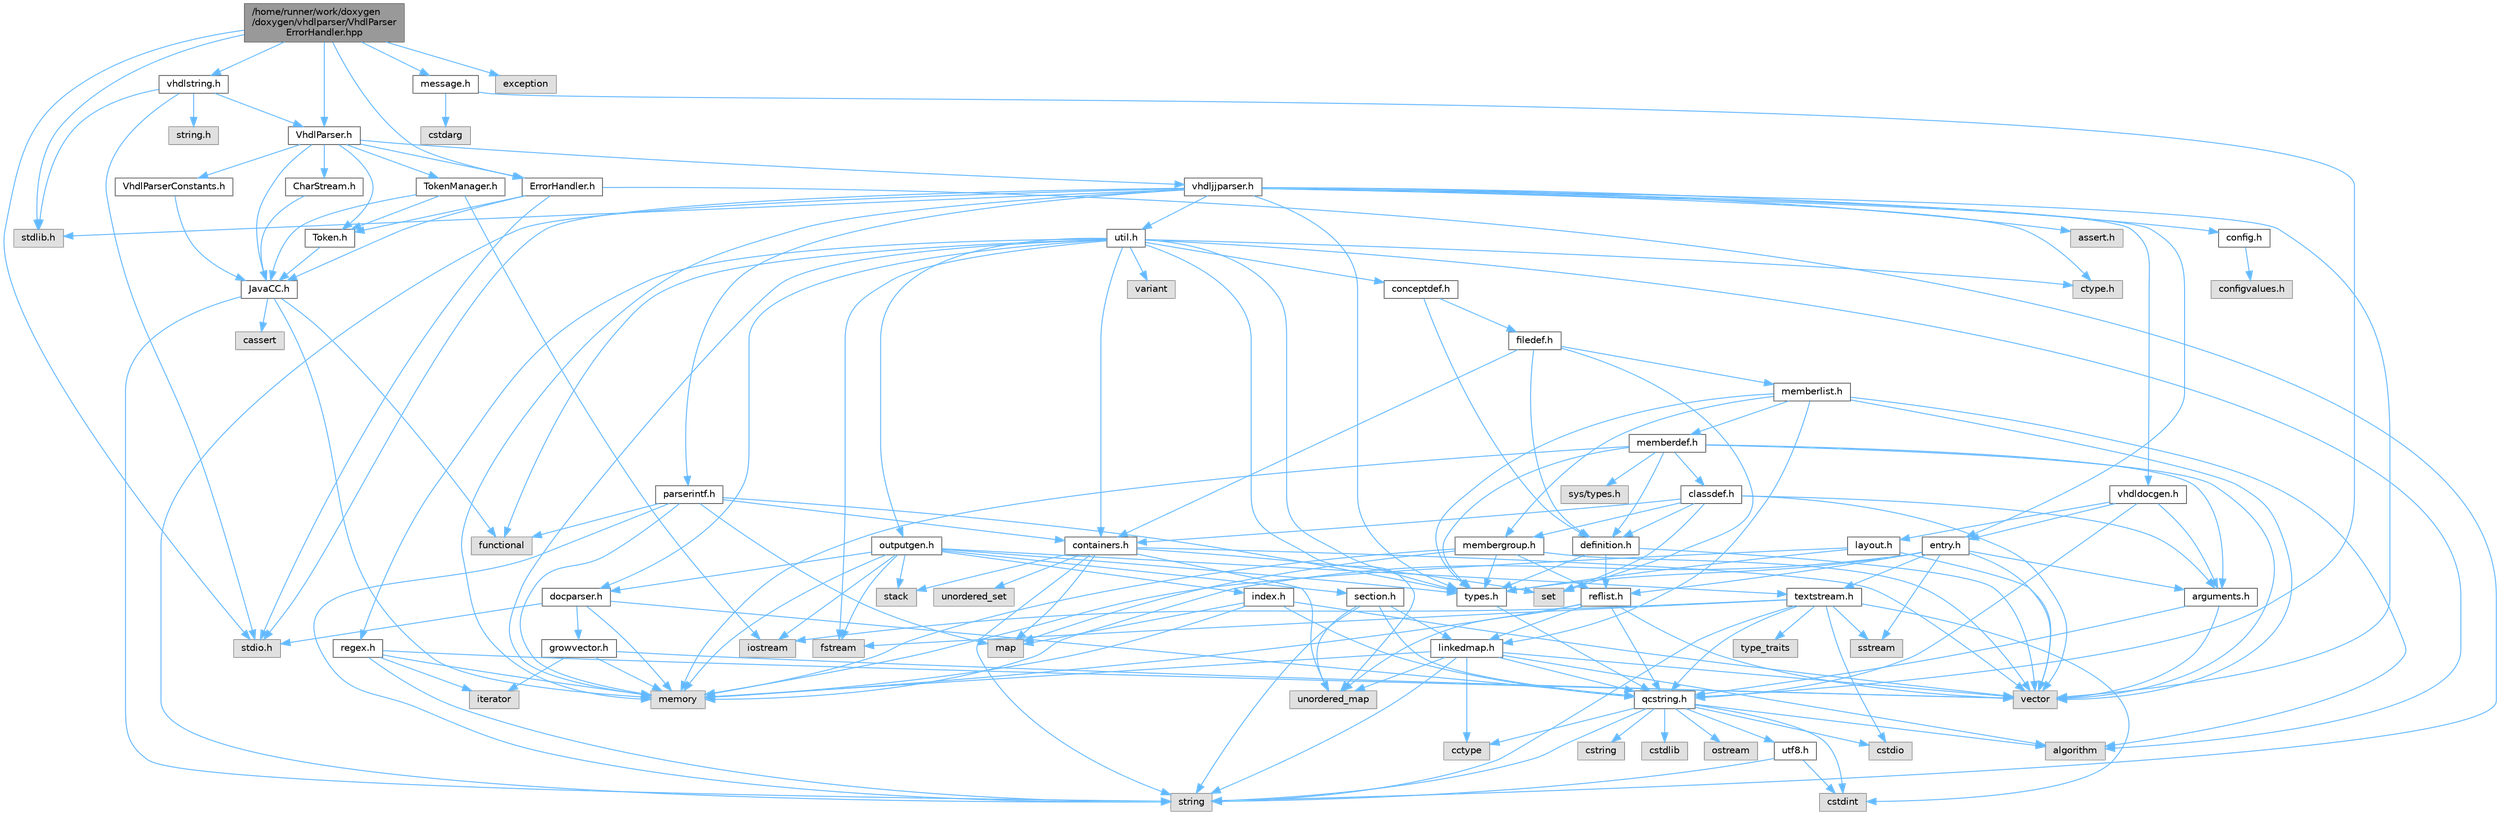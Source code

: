 digraph "/home/runner/work/doxygen/doxygen/vhdlparser/VhdlParserErrorHandler.hpp"
{
 // INTERACTIVE_SVG=YES
 // LATEX_PDF_SIZE
  bgcolor="transparent";
  edge [fontname=Helvetica,fontsize=10,labelfontname=Helvetica,labelfontsize=10];
  node [fontname=Helvetica,fontsize=10,shape=box,height=0.2,width=0.4];
  Node1 [label="/home/runner/work/doxygen\l/doxygen/vhdlparser/VhdlParser\lErrorHandler.hpp",height=0.2,width=0.4,color="gray40", fillcolor="grey60", style="filled", fontcolor="black",tooltip=" "];
  Node1 -> Node2 [color="steelblue1",style="solid"];
  Node2 [label="stdio.h",height=0.2,width=0.4,color="grey60", fillcolor="#E0E0E0", style="filled",tooltip=" "];
  Node1 -> Node3 [color="steelblue1",style="solid"];
  Node3 [label="stdlib.h",height=0.2,width=0.4,color="grey60", fillcolor="#E0E0E0", style="filled",tooltip=" "];
  Node1 -> Node4 [color="steelblue1",style="solid"];
  Node4 [label="exception",height=0.2,width=0.4,color="grey60", fillcolor="#E0E0E0", style="filled",tooltip=" "];
  Node1 -> Node5 [color="steelblue1",style="solid"];
  Node5 [label="VhdlParser.h",height=0.2,width=0.4,color="grey40", fillcolor="white", style="filled",URL="$d5/df9/_vhdl_parser_8h.html",tooltip=" "];
  Node5 -> Node6 [color="steelblue1",style="solid"];
  Node6 [label="JavaCC.h",height=0.2,width=0.4,color="grey40", fillcolor="white", style="filled",URL="$d1/d2f/_java_c_c_8h.html",tooltip=" "];
  Node6 -> Node7 [color="steelblue1",style="solid"];
  Node7 [label="string",height=0.2,width=0.4,color="grey60", fillcolor="#E0E0E0", style="filled",tooltip=" "];
  Node6 -> Node8 [color="steelblue1",style="solid"];
  Node8 [label="memory",height=0.2,width=0.4,color="grey60", fillcolor="#E0E0E0", style="filled",tooltip=" "];
  Node6 -> Node9 [color="steelblue1",style="solid"];
  Node9 [label="cassert",height=0.2,width=0.4,color="grey60", fillcolor="#E0E0E0", style="filled",tooltip=" "];
  Node6 -> Node10 [color="steelblue1",style="solid"];
  Node10 [label="functional",height=0.2,width=0.4,color="grey60", fillcolor="#E0E0E0", style="filled",tooltip=" "];
  Node5 -> Node11 [color="steelblue1",style="solid"];
  Node11 [label="CharStream.h",height=0.2,width=0.4,color="grey40", fillcolor="white", style="filled",URL="$df/ddf/_char_stream_8h.html",tooltip=" "];
  Node11 -> Node6 [color="steelblue1",style="solid"];
  Node5 -> Node12 [color="steelblue1",style="solid"];
  Node12 [label="Token.h",height=0.2,width=0.4,color="grey40", fillcolor="white", style="filled",URL="$dd/dcd/_token_8h.html",tooltip=" "];
  Node12 -> Node6 [color="steelblue1",style="solid"];
  Node5 -> Node13 [color="steelblue1",style="solid"];
  Node13 [label="TokenManager.h",height=0.2,width=0.4,color="grey40", fillcolor="white", style="filled",URL="$d4/df9/_token_manager_8h.html",tooltip=" "];
  Node13 -> Node14 [color="steelblue1",style="solid"];
  Node14 [label="iostream",height=0.2,width=0.4,color="grey60", fillcolor="#E0E0E0", style="filled",tooltip=" "];
  Node13 -> Node6 [color="steelblue1",style="solid"];
  Node13 -> Node12 [color="steelblue1",style="solid"];
  Node5 -> Node15 [color="steelblue1",style="solid"];
  Node15 [label="vhdljjparser.h",height=0.2,width=0.4,color="grey40", fillcolor="white", style="filled",URL="$d2/d55/vhdljjparser_8h.html",tooltip=" "];
  Node15 -> Node16 [color="steelblue1",style="solid"];
  Node16 [label="vector",height=0.2,width=0.4,color="grey60", fillcolor="#E0E0E0", style="filled",tooltip=" "];
  Node15 -> Node8 [color="steelblue1",style="solid"];
  Node15 -> Node7 [color="steelblue1",style="solid"];
  Node15 -> Node17 [color="steelblue1",style="solid"];
  Node17 [label="parserintf.h",height=0.2,width=0.4,color="grey40", fillcolor="white", style="filled",URL="$da/d55/parserintf_8h.html",tooltip=" "];
  Node17 -> Node10 [color="steelblue1",style="solid"];
  Node17 -> Node8 [color="steelblue1",style="solid"];
  Node17 -> Node18 [color="steelblue1",style="solid"];
  Node18 [label="map",height=0.2,width=0.4,color="grey60", fillcolor="#E0E0E0", style="filled",tooltip=" "];
  Node17 -> Node7 [color="steelblue1",style="solid"];
  Node17 -> Node19 [color="steelblue1",style="solid"];
  Node19 [label="types.h",height=0.2,width=0.4,color="grey40", fillcolor="white", style="filled",URL="$d9/d49/types_8h.html",tooltip="This file contains a number of basic enums and types."];
  Node19 -> Node20 [color="steelblue1",style="solid"];
  Node20 [label="qcstring.h",height=0.2,width=0.4,color="grey40", fillcolor="white", style="filled",URL="$d7/d5c/qcstring_8h.html",tooltip=" "];
  Node20 -> Node7 [color="steelblue1",style="solid"];
  Node20 -> Node21 [color="steelblue1",style="solid"];
  Node21 [label="algorithm",height=0.2,width=0.4,color="grey60", fillcolor="#E0E0E0", style="filled",tooltip=" "];
  Node20 -> Node22 [color="steelblue1",style="solid"];
  Node22 [label="cctype",height=0.2,width=0.4,color="grey60", fillcolor="#E0E0E0", style="filled",tooltip=" "];
  Node20 -> Node23 [color="steelblue1",style="solid"];
  Node23 [label="cstring",height=0.2,width=0.4,color="grey60", fillcolor="#E0E0E0", style="filled",tooltip=" "];
  Node20 -> Node24 [color="steelblue1",style="solid"];
  Node24 [label="cstdio",height=0.2,width=0.4,color="grey60", fillcolor="#E0E0E0", style="filled",tooltip=" "];
  Node20 -> Node25 [color="steelblue1",style="solid"];
  Node25 [label="cstdlib",height=0.2,width=0.4,color="grey60", fillcolor="#E0E0E0", style="filled",tooltip=" "];
  Node20 -> Node26 [color="steelblue1",style="solid"];
  Node26 [label="cstdint",height=0.2,width=0.4,color="grey60", fillcolor="#E0E0E0", style="filled",tooltip=" "];
  Node20 -> Node27 [color="steelblue1",style="solid"];
  Node27 [label="ostream",height=0.2,width=0.4,color="grey60", fillcolor="#E0E0E0", style="filled",tooltip=" "];
  Node20 -> Node28 [color="steelblue1",style="solid"];
  Node28 [label="utf8.h",height=0.2,width=0.4,color="grey40", fillcolor="white", style="filled",URL="$db/d7c/utf8_8h.html",tooltip="Various UTF8 related helper functions."];
  Node28 -> Node26 [color="steelblue1",style="solid"];
  Node28 -> Node7 [color="steelblue1",style="solid"];
  Node17 -> Node29 [color="steelblue1",style="solid"];
  Node29 [label="containers.h",height=0.2,width=0.4,color="grey40", fillcolor="white", style="filled",URL="$d5/d75/containers_8h.html",tooltip=" "];
  Node29 -> Node16 [color="steelblue1",style="solid"];
  Node29 -> Node7 [color="steelblue1",style="solid"];
  Node29 -> Node30 [color="steelblue1",style="solid"];
  Node30 [label="set",height=0.2,width=0.4,color="grey60", fillcolor="#E0E0E0", style="filled",tooltip=" "];
  Node29 -> Node18 [color="steelblue1",style="solid"];
  Node29 -> Node31 [color="steelblue1",style="solid"];
  Node31 [label="unordered_set",height=0.2,width=0.4,color="grey60", fillcolor="#E0E0E0", style="filled",tooltip=" "];
  Node29 -> Node32 [color="steelblue1",style="solid"];
  Node32 [label="unordered_map",height=0.2,width=0.4,color="grey60", fillcolor="#E0E0E0", style="filled",tooltip=" "];
  Node29 -> Node33 [color="steelblue1",style="solid"];
  Node33 [label="stack",height=0.2,width=0.4,color="grey60", fillcolor="#E0E0E0", style="filled",tooltip=" "];
  Node15 -> Node2 [color="steelblue1",style="solid"];
  Node15 -> Node3 [color="steelblue1",style="solid"];
  Node15 -> Node34 [color="steelblue1",style="solid"];
  Node34 [label="assert.h",height=0.2,width=0.4,color="grey60", fillcolor="#E0E0E0", style="filled",tooltip=" "];
  Node15 -> Node35 [color="steelblue1",style="solid"];
  Node35 [label="ctype.h",height=0.2,width=0.4,color="grey60", fillcolor="#E0E0E0", style="filled",tooltip=" "];
  Node15 -> Node19 [color="steelblue1",style="solid"];
  Node15 -> Node36 [color="steelblue1",style="solid"];
  Node36 [label="entry.h",height=0.2,width=0.4,color="grey40", fillcolor="white", style="filled",URL="$d1/dc6/entry_8h.html",tooltip=" "];
  Node36 -> Node16 [color="steelblue1",style="solid"];
  Node36 -> Node8 [color="steelblue1",style="solid"];
  Node36 -> Node37 [color="steelblue1",style="solid"];
  Node37 [label="sstream",height=0.2,width=0.4,color="grey60", fillcolor="#E0E0E0", style="filled",tooltip=" "];
  Node36 -> Node19 [color="steelblue1",style="solid"];
  Node36 -> Node38 [color="steelblue1",style="solid"];
  Node38 [label="arguments.h",height=0.2,width=0.4,color="grey40", fillcolor="white", style="filled",URL="$df/d9b/arguments_8h.html",tooltip=" "];
  Node38 -> Node16 [color="steelblue1",style="solid"];
  Node38 -> Node20 [color="steelblue1",style="solid"];
  Node36 -> Node39 [color="steelblue1",style="solid"];
  Node39 [label="reflist.h",height=0.2,width=0.4,color="grey40", fillcolor="white", style="filled",URL="$d1/d02/reflist_8h.html",tooltip=" "];
  Node39 -> Node16 [color="steelblue1",style="solid"];
  Node39 -> Node32 [color="steelblue1",style="solid"];
  Node39 -> Node8 [color="steelblue1",style="solid"];
  Node39 -> Node20 [color="steelblue1",style="solid"];
  Node39 -> Node40 [color="steelblue1",style="solid"];
  Node40 [label="linkedmap.h",height=0.2,width=0.4,color="grey40", fillcolor="white", style="filled",URL="$da/de1/linkedmap_8h.html",tooltip=" "];
  Node40 -> Node32 [color="steelblue1",style="solid"];
  Node40 -> Node16 [color="steelblue1",style="solid"];
  Node40 -> Node8 [color="steelblue1",style="solid"];
  Node40 -> Node7 [color="steelblue1",style="solid"];
  Node40 -> Node21 [color="steelblue1",style="solid"];
  Node40 -> Node22 [color="steelblue1",style="solid"];
  Node40 -> Node20 [color="steelblue1",style="solid"];
  Node36 -> Node41 [color="steelblue1",style="solid"];
  Node41 [label="textstream.h",height=0.2,width=0.4,color="grey40", fillcolor="white", style="filled",URL="$d4/d7d/textstream_8h.html",tooltip=" "];
  Node41 -> Node7 [color="steelblue1",style="solid"];
  Node41 -> Node14 [color="steelblue1",style="solid"];
  Node41 -> Node37 [color="steelblue1",style="solid"];
  Node41 -> Node26 [color="steelblue1",style="solid"];
  Node41 -> Node24 [color="steelblue1",style="solid"];
  Node41 -> Node42 [color="steelblue1",style="solid"];
  Node42 [label="fstream",height=0.2,width=0.4,color="grey60", fillcolor="#E0E0E0", style="filled",tooltip=" "];
  Node41 -> Node43 [color="steelblue1",style="solid"];
  Node43 [label="type_traits",height=0.2,width=0.4,color="grey60", fillcolor="#E0E0E0", style="filled",tooltip=" "];
  Node41 -> Node20 [color="steelblue1",style="solid"];
  Node15 -> Node44 [color="steelblue1",style="solid"];
  Node44 [label="vhdldocgen.h",height=0.2,width=0.4,color="grey40", fillcolor="white", style="filled",URL="$dd/dec/vhdldocgen_8h.html",tooltip=" "];
  Node44 -> Node20 [color="steelblue1",style="solid"];
  Node44 -> Node45 [color="steelblue1",style="solid"];
  Node45 [label="layout.h",height=0.2,width=0.4,color="grey40", fillcolor="white", style="filled",URL="$db/d51/layout_8h.html",tooltip=" "];
  Node45 -> Node8 [color="steelblue1",style="solid"];
  Node45 -> Node16 [color="steelblue1",style="solid"];
  Node45 -> Node19 [color="steelblue1",style="solid"];
  Node44 -> Node38 [color="steelblue1",style="solid"];
  Node44 -> Node36 [color="steelblue1",style="solid"];
  Node15 -> Node46 [color="steelblue1",style="solid"];
  Node46 [label="config.h",height=0.2,width=0.4,color="grey40", fillcolor="white", style="filled",URL="$db/d16/config_8h.html",tooltip=" "];
  Node46 -> Node47 [color="steelblue1",style="solid"];
  Node47 [label="configvalues.h",height=0.2,width=0.4,color="grey60", fillcolor="#E0E0E0", style="filled",tooltip=" "];
  Node15 -> Node48 [color="steelblue1",style="solid"];
  Node48 [label="util.h",height=0.2,width=0.4,color="grey40", fillcolor="white", style="filled",URL="$d8/d3c/util_8h.html",tooltip="A bunch of utility functions."];
  Node48 -> Node8 [color="steelblue1",style="solid"];
  Node48 -> Node32 [color="steelblue1",style="solid"];
  Node48 -> Node21 [color="steelblue1",style="solid"];
  Node48 -> Node10 [color="steelblue1",style="solid"];
  Node48 -> Node42 [color="steelblue1",style="solid"];
  Node48 -> Node49 [color="steelblue1",style="solid"];
  Node49 [label="variant",height=0.2,width=0.4,color="grey60", fillcolor="#E0E0E0", style="filled",tooltip=" "];
  Node48 -> Node35 [color="steelblue1",style="solid"];
  Node48 -> Node19 [color="steelblue1",style="solid"];
  Node48 -> Node50 [color="steelblue1",style="solid"];
  Node50 [label="docparser.h",height=0.2,width=0.4,color="grey40", fillcolor="white", style="filled",URL="$de/d9c/docparser_8h.html",tooltip=" "];
  Node50 -> Node2 [color="steelblue1",style="solid"];
  Node50 -> Node8 [color="steelblue1",style="solid"];
  Node50 -> Node20 [color="steelblue1",style="solid"];
  Node50 -> Node51 [color="steelblue1",style="solid"];
  Node51 [label="growvector.h",height=0.2,width=0.4,color="grey40", fillcolor="white", style="filled",URL="$d7/d50/growvector_8h.html",tooltip=" "];
  Node51 -> Node16 [color="steelblue1",style="solid"];
  Node51 -> Node8 [color="steelblue1",style="solid"];
  Node51 -> Node52 [color="steelblue1",style="solid"];
  Node52 [label="iterator",height=0.2,width=0.4,color="grey60", fillcolor="#E0E0E0", style="filled",tooltip=" "];
  Node48 -> Node29 [color="steelblue1",style="solid"];
  Node48 -> Node53 [color="steelblue1",style="solid"];
  Node53 [label="outputgen.h",height=0.2,width=0.4,color="grey40", fillcolor="white", style="filled",URL="$df/d06/outputgen_8h.html",tooltip=" "];
  Node53 -> Node8 [color="steelblue1",style="solid"];
  Node53 -> Node33 [color="steelblue1",style="solid"];
  Node53 -> Node14 [color="steelblue1",style="solid"];
  Node53 -> Node42 [color="steelblue1",style="solid"];
  Node53 -> Node19 [color="steelblue1",style="solid"];
  Node53 -> Node54 [color="steelblue1",style="solid"];
  Node54 [label="index.h",height=0.2,width=0.4,color="grey40", fillcolor="white", style="filled",URL="$d1/db5/index_8h.html",tooltip=" "];
  Node54 -> Node8 [color="steelblue1",style="solid"];
  Node54 -> Node16 [color="steelblue1",style="solid"];
  Node54 -> Node18 [color="steelblue1",style="solid"];
  Node54 -> Node20 [color="steelblue1",style="solid"];
  Node53 -> Node55 [color="steelblue1",style="solid"];
  Node55 [label="section.h",height=0.2,width=0.4,color="grey40", fillcolor="white", style="filled",URL="$d1/d2a/section_8h.html",tooltip=" "];
  Node55 -> Node7 [color="steelblue1",style="solid"];
  Node55 -> Node32 [color="steelblue1",style="solid"];
  Node55 -> Node20 [color="steelblue1",style="solid"];
  Node55 -> Node40 [color="steelblue1",style="solid"];
  Node53 -> Node41 [color="steelblue1",style="solid"];
  Node53 -> Node50 [color="steelblue1",style="solid"];
  Node48 -> Node56 [color="steelblue1",style="solid"];
  Node56 [label="regex.h",height=0.2,width=0.4,color="grey40", fillcolor="white", style="filled",URL="$d1/d21/regex_8h.html",tooltip=" "];
  Node56 -> Node8 [color="steelblue1",style="solid"];
  Node56 -> Node7 [color="steelblue1",style="solid"];
  Node56 -> Node16 [color="steelblue1",style="solid"];
  Node56 -> Node52 [color="steelblue1",style="solid"];
  Node48 -> Node57 [color="steelblue1",style="solid"];
  Node57 [label="conceptdef.h",height=0.2,width=0.4,color="grey40", fillcolor="white", style="filled",URL="$da/df1/conceptdef_8h.html",tooltip=" "];
  Node57 -> Node58 [color="steelblue1",style="solid"];
  Node58 [label="definition.h",height=0.2,width=0.4,color="grey40", fillcolor="white", style="filled",URL="$df/da1/definition_8h.html",tooltip=" "];
  Node58 -> Node16 [color="steelblue1",style="solid"];
  Node58 -> Node19 [color="steelblue1",style="solid"];
  Node58 -> Node39 [color="steelblue1",style="solid"];
  Node57 -> Node59 [color="steelblue1",style="solid"];
  Node59 [label="filedef.h",height=0.2,width=0.4,color="grey40", fillcolor="white", style="filled",URL="$d4/d3a/filedef_8h.html",tooltip=" "];
  Node59 -> Node30 [color="steelblue1",style="solid"];
  Node59 -> Node58 [color="steelblue1",style="solid"];
  Node59 -> Node60 [color="steelblue1",style="solid"];
  Node60 [label="memberlist.h",height=0.2,width=0.4,color="grey40", fillcolor="white", style="filled",URL="$dd/d78/memberlist_8h.html",tooltip=" "];
  Node60 -> Node16 [color="steelblue1",style="solid"];
  Node60 -> Node21 [color="steelblue1",style="solid"];
  Node60 -> Node61 [color="steelblue1",style="solid"];
  Node61 [label="memberdef.h",height=0.2,width=0.4,color="grey40", fillcolor="white", style="filled",URL="$d4/d46/memberdef_8h.html",tooltip=" "];
  Node61 -> Node16 [color="steelblue1",style="solid"];
  Node61 -> Node8 [color="steelblue1",style="solid"];
  Node61 -> Node62 [color="steelblue1",style="solid"];
  Node62 [label="sys/types.h",height=0.2,width=0.4,color="grey60", fillcolor="#E0E0E0", style="filled",tooltip=" "];
  Node61 -> Node19 [color="steelblue1",style="solid"];
  Node61 -> Node58 [color="steelblue1",style="solid"];
  Node61 -> Node38 [color="steelblue1",style="solid"];
  Node61 -> Node63 [color="steelblue1",style="solid"];
  Node63 [label="classdef.h",height=0.2,width=0.4,color="grey40", fillcolor="white", style="filled",URL="$d1/da6/classdef_8h.html",tooltip=" "];
  Node63 -> Node16 [color="steelblue1",style="solid"];
  Node63 -> Node30 [color="steelblue1",style="solid"];
  Node63 -> Node29 [color="steelblue1",style="solid"];
  Node63 -> Node58 [color="steelblue1",style="solid"];
  Node63 -> Node38 [color="steelblue1",style="solid"];
  Node63 -> Node64 [color="steelblue1",style="solid"];
  Node64 [label="membergroup.h",height=0.2,width=0.4,color="grey40", fillcolor="white", style="filled",URL="$d9/d11/membergroup_8h.html",tooltip=" "];
  Node64 -> Node16 [color="steelblue1",style="solid"];
  Node64 -> Node18 [color="steelblue1",style="solid"];
  Node64 -> Node8 [color="steelblue1",style="solid"];
  Node64 -> Node19 [color="steelblue1",style="solid"];
  Node64 -> Node39 [color="steelblue1",style="solid"];
  Node60 -> Node40 [color="steelblue1",style="solid"];
  Node60 -> Node19 [color="steelblue1",style="solid"];
  Node60 -> Node64 [color="steelblue1",style="solid"];
  Node59 -> Node29 [color="steelblue1",style="solid"];
  Node5 -> Node65 [color="steelblue1",style="solid"];
  Node65 [label="VhdlParserConstants.h",height=0.2,width=0.4,color="grey40", fillcolor="white", style="filled",URL="$dc/d21/_vhdl_parser_constants_8h.html",tooltip=" "];
  Node65 -> Node6 [color="steelblue1",style="solid"];
  Node5 -> Node66 [color="steelblue1",style="solid"];
  Node66 [label="ErrorHandler.h",height=0.2,width=0.4,color="grey40", fillcolor="white", style="filled",URL="$d3/dd5/_error_handler_8h.html",tooltip=" "];
  Node66 -> Node2 [color="steelblue1",style="solid"];
  Node66 -> Node7 [color="steelblue1",style="solid"];
  Node66 -> Node6 [color="steelblue1",style="solid"];
  Node66 -> Node12 [color="steelblue1",style="solid"];
  Node1 -> Node66 [color="steelblue1",style="solid"];
  Node1 -> Node67 [color="steelblue1",style="solid"];
  Node67 [label="vhdlstring.h",height=0.2,width=0.4,color="grey40", fillcolor="white", style="filled",URL="$d9/d48/vhdlstring_8h.html",tooltip=" "];
  Node67 -> Node2 [color="steelblue1",style="solid"];
  Node67 -> Node3 [color="steelblue1",style="solid"];
  Node67 -> Node68 [color="steelblue1",style="solid"];
  Node68 [label="string.h",height=0.2,width=0.4,color="grey60", fillcolor="#E0E0E0", style="filled",tooltip=" "];
  Node67 -> Node5 [color="steelblue1",style="solid"];
  Node1 -> Node69 [color="steelblue1",style="solid"];
  Node69 [label="message.h",height=0.2,width=0.4,color="grey40", fillcolor="white", style="filled",URL="$d2/d0d/message_8h.html",tooltip=" "];
  Node69 -> Node70 [color="steelblue1",style="solid"];
  Node70 [label="cstdarg",height=0.2,width=0.4,color="grey60", fillcolor="#E0E0E0", style="filled",tooltip=" "];
  Node69 -> Node20 [color="steelblue1",style="solid"];
}
